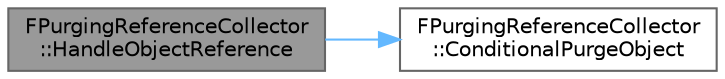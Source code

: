 digraph "FPurgingReferenceCollector::HandleObjectReference"
{
 // INTERACTIVE_SVG=YES
 // LATEX_PDF_SIZE
  bgcolor="transparent";
  edge [fontname=Helvetica,fontsize=10,labelfontname=Helvetica,labelfontsize=10];
  node [fontname=Helvetica,fontsize=10,shape=box,height=0.2,width=0.4];
  rankdir="LR";
  Node1 [id="Node000001",label="FPurgingReferenceCollector\l::HandleObjectReference",height=0.2,width=0.4,color="gray40", fillcolor="grey60", style="filled", fontcolor="black",tooltip="Handle object reference."];
  Node1 -> Node2 [id="edge1_Node000001_Node000002",color="steelblue1",style="solid",tooltip=" "];
  Node2 [id="Node000002",label="FPurgingReferenceCollector\l::ConditionalPurgeObject",height=0.2,width=0.4,color="grey40", fillcolor="white", style="filled",URL="$d3/d92/classFPurgingReferenceCollector.html#a042d0b760ceb5b13fedf61f77a813f09",tooltip=" "];
}
